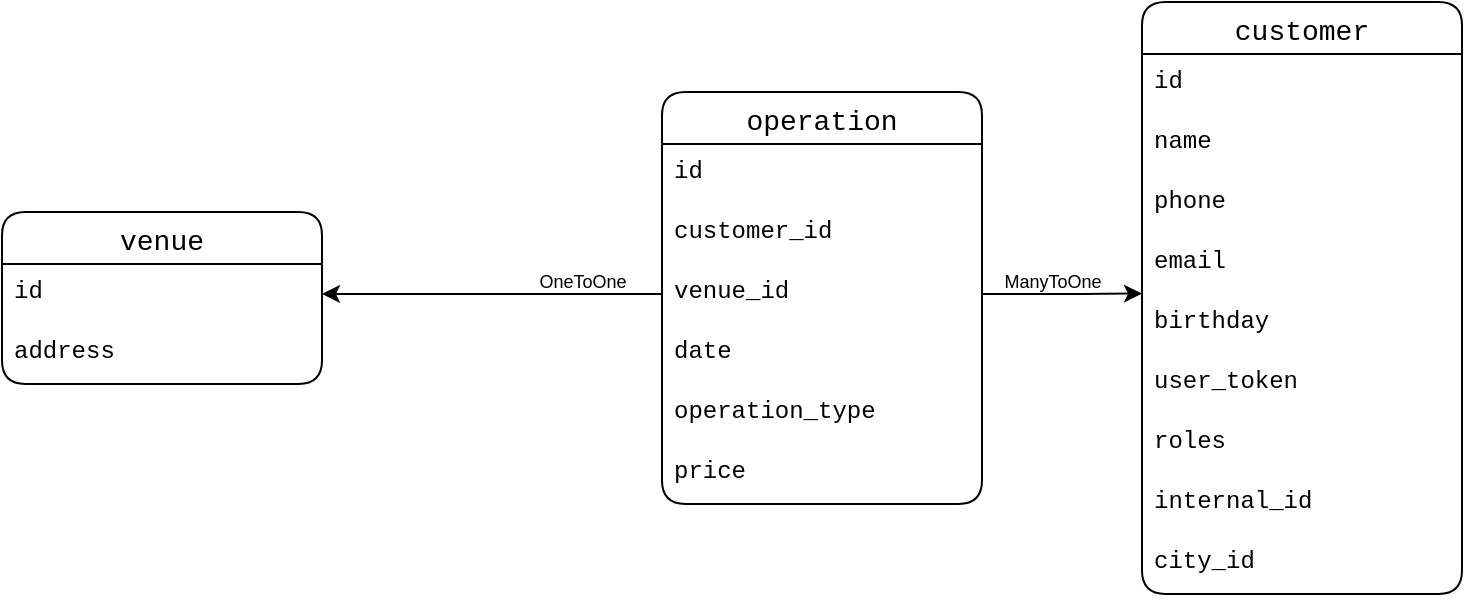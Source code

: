 <mxfile version="23.1.2" type="github">
  <diagram name="Страница — 1" id="3G9ePidd-nTciJlwCPwD">
    <mxGraphModel dx="1561" dy="689" grid="1" gridSize="10" guides="1" tooltips="1" connect="1" arrows="1" fold="1" page="0" pageScale="1" pageWidth="827" pageHeight="1169" math="0" shadow="0">
      <root>
        <mxCell id="0" />
        <mxCell id="1" parent="0" />
        <mxCell id="mF_ne-eX6m9Va1YnxL8q-21" value="venue" style="swimlane;fontStyle=0;childLayout=stackLayout;horizontal=1;startSize=26;horizontalStack=0;resizeParent=1;resizeParentMax=0;resizeLast=0;collapsible=1;marginBottom=0;align=center;fontSize=14;fontFamily=Courier New;rounded=1;" parent="1" vertex="1">
          <mxGeometry x="-350" y="400" width="160" height="86" as="geometry" />
        </mxCell>
        <mxCell id="mF_ne-eX6m9Va1YnxL8q-22" value="id" style="text;strokeColor=none;fillColor=none;spacingLeft=4;spacingRight=4;overflow=hidden;rotatable=0;points=[[0,0.5],[1,0.5]];portConstraint=eastwest;fontSize=12;whiteSpace=wrap;html=1;fontStyle=0;fontFamily=Courier New;rounded=1;" parent="mF_ne-eX6m9Va1YnxL8q-21" vertex="1">
          <mxGeometry y="26" width="160" height="30" as="geometry" />
        </mxCell>
        <mxCell id="mF_ne-eX6m9Va1YnxL8q-23" value="address" style="text;strokeColor=none;fillColor=none;spacingLeft=4;spacingRight=4;overflow=hidden;rotatable=0;points=[[0,0.5],[1,0.5]];portConstraint=eastwest;fontSize=12;whiteSpace=wrap;html=1;fontStyle=0;fontFamily=Courier New;rounded=1;" parent="mF_ne-eX6m9Va1YnxL8q-21" vertex="1">
          <mxGeometry y="56" width="160" height="30" as="geometry" />
        </mxCell>
        <mxCell id="mF_ne-eX6m9Va1YnxL8q-25" value="operation" style="swimlane;fontStyle=0;childLayout=stackLayout;horizontal=1;startSize=26;horizontalStack=0;resizeParent=1;resizeParentMax=0;resizeLast=0;collapsible=1;marginBottom=0;align=center;fontSize=14;fontFamily=Courier New;rounded=1;" parent="1" vertex="1">
          <mxGeometry x="-20" y="340" width="160" height="206" as="geometry" />
        </mxCell>
        <mxCell id="mF_ne-eX6m9Va1YnxL8q-26" value="id" style="text;strokeColor=none;fillColor=none;spacingLeft=4;spacingRight=4;overflow=hidden;rotatable=0;points=[[0,0.5],[1,0.5]];portConstraint=eastwest;fontSize=12;whiteSpace=wrap;html=1;fontStyle=0;fontFamily=Courier New;rounded=1;" parent="mF_ne-eX6m9Va1YnxL8q-25" vertex="1">
          <mxGeometry y="26" width="160" height="30" as="geometry" />
        </mxCell>
        <mxCell id="mF_ne-eX6m9Va1YnxL8q-27" value="customer_id" style="text;strokeColor=none;fillColor=none;spacingLeft=4;spacingRight=4;overflow=hidden;rotatable=0;points=[[0,0.5],[1,0.5]];portConstraint=eastwest;fontSize=12;whiteSpace=wrap;html=1;fontStyle=0;fontFamily=Courier New;rounded=1;" parent="mF_ne-eX6m9Va1YnxL8q-25" vertex="1">
          <mxGeometry y="56" width="160" height="30" as="geometry" />
        </mxCell>
        <mxCell id="mF_ne-eX6m9Va1YnxL8q-46" value="venue_id" style="text;strokeColor=none;fillColor=none;spacingLeft=4;spacingRight=4;overflow=hidden;rotatable=0;points=[[0,0.5],[1,0.5]];portConstraint=eastwest;fontSize=12;whiteSpace=wrap;html=1;fontStyle=0;fontFamily=Courier New;rounded=1;" parent="mF_ne-eX6m9Va1YnxL8q-25" vertex="1">
          <mxGeometry y="86" width="160" height="30" as="geometry" />
        </mxCell>
        <mxCell id="mF_ne-eX6m9Va1YnxL8q-28" value="date" style="text;strokeColor=none;fillColor=none;spacingLeft=4;spacingRight=4;overflow=hidden;rotatable=0;points=[[0,0.5],[1,0.5]];portConstraint=eastwest;fontSize=12;whiteSpace=wrap;html=1;fontStyle=0;fontFamily=Courier New;rounded=1;" parent="mF_ne-eX6m9Va1YnxL8q-25" vertex="1">
          <mxGeometry y="116" width="160" height="30" as="geometry" />
        </mxCell>
        <mxCell id="mF_ne-eX6m9Va1YnxL8q-29" value="operation_type" style="text;strokeColor=none;fillColor=none;spacingLeft=4;spacingRight=4;overflow=hidden;rotatable=0;points=[[0,0.5],[1,0.5]];portConstraint=eastwest;fontSize=12;whiteSpace=wrap;html=1;fontStyle=0;fontFamily=Courier New;rounded=1;" parent="mF_ne-eX6m9Va1YnxL8q-25" vertex="1">
          <mxGeometry y="146" width="160" height="30" as="geometry" />
        </mxCell>
        <mxCell id="mF_ne-eX6m9Va1YnxL8q-30" value="price" style="text;strokeColor=none;fillColor=none;spacingLeft=4;spacingRight=4;overflow=hidden;rotatable=0;points=[[0,0.5],[1,0.5]];portConstraint=eastwest;fontSize=12;whiteSpace=wrap;html=1;fontStyle=0;fontFamily=Courier New;rounded=1;" parent="mF_ne-eX6m9Va1YnxL8q-25" vertex="1">
          <mxGeometry y="176" width="160" height="30" as="geometry" />
        </mxCell>
        <mxCell id="mF_ne-eX6m9Va1YnxL8q-32" value="customer" style="swimlane;fontStyle=0;childLayout=stackLayout;horizontal=1;startSize=26;horizontalStack=0;resizeParent=1;resizeParentMax=0;resizeLast=0;collapsible=1;marginBottom=0;align=center;fontSize=14;fontFamily=Courier New;rounded=1;" parent="1" vertex="1">
          <mxGeometry x="220" y="295" width="160" height="296" as="geometry">
            <mxRectangle x="220" y="295" width="110" height="30" as="alternateBounds" />
          </mxGeometry>
        </mxCell>
        <mxCell id="mF_ne-eX6m9Va1YnxL8q-33" value="id" style="text;strokeColor=none;fillColor=none;spacingLeft=4;spacingRight=4;overflow=hidden;rotatable=0;points=[[0,0.5],[1,0.5]];portConstraint=eastwest;fontSize=12;whiteSpace=wrap;html=1;fontStyle=0;fontFamily=Courier New;rounded=1;" parent="mF_ne-eX6m9Va1YnxL8q-32" vertex="1">
          <mxGeometry y="26" width="160" height="30" as="geometry" />
        </mxCell>
        <mxCell id="mF_ne-eX6m9Va1YnxL8q-34" value="name" style="text;strokeColor=none;fillColor=none;spacingLeft=4;spacingRight=4;overflow=hidden;rotatable=0;points=[[0,0.5],[1,0.5]];portConstraint=eastwest;fontSize=12;whiteSpace=wrap;html=1;fontStyle=0;fontFamily=Courier New;rounded=1;" parent="mF_ne-eX6m9Va1YnxL8q-32" vertex="1">
          <mxGeometry y="56" width="160" height="30" as="geometry" />
        </mxCell>
        <mxCell id="mF_ne-eX6m9Va1YnxL8q-35" value="phone" style="text;strokeColor=none;fillColor=none;spacingLeft=4;spacingRight=4;overflow=hidden;rotatable=0;points=[[0,0.5],[1,0.5]];portConstraint=eastwest;fontSize=12;whiteSpace=wrap;html=1;fontStyle=0;fontFamily=Courier New;rounded=1;" parent="mF_ne-eX6m9Va1YnxL8q-32" vertex="1">
          <mxGeometry y="86" width="160" height="30" as="geometry" />
        </mxCell>
        <mxCell id="mF_ne-eX6m9Va1YnxL8q-36" value="email" style="text;strokeColor=none;fillColor=none;spacingLeft=4;spacingRight=4;overflow=hidden;rotatable=0;points=[[0,0.5],[1,0.5]];portConstraint=eastwest;fontSize=12;whiteSpace=wrap;html=1;fontStyle=0;fontFamily=Courier New;rounded=1;" parent="mF_ne-eX6m9Va1YnxL8q-32" vertex="1">
          <mxGeometry y="116" width="160" height="30" as="geometry" />
        </mxCell>
        <mxCell id="mF_ne-eX6m9Va1YnxL8q-37" value="birthday" style="text;strokeColor=none;fillColor=none;spacingLeft=4;spacingRight=4;overflow=hidden;rotatable=0;points=[[0,0.5],[1,0.5]];portConstraint=eastwest;fontSize=12;whiteSpace=wrap;html=1;fontStyle=0;fontFamily=Courier New;rounded=1;" parent="mF_ne-eX6m9Va1YnxL8q-32" vertex="1">
          <mxGeometry y="146" width="160" height="30" as="geometry" />
        </mxCell>
        <mxCell id="mF_ne-eX6m9Va1YnxL8q-38" value="user_token" style="text;strokeColor=none;fillColor=none;spacingLeft=4;spacingRight=4;overflow=hidden;rotatable=0;points=[[0,0.5],[1,0.5]];portConstraint=eastwest;fontSize=12;whiteSpace=wrap;html=1;fontStyle=0;fontFamily=Courier New;rounded=1;" parent="mF_ne-eX6m9Va1YnxL8q-32" vertex="1">
          <mxGeometry y="176" width="160" height="30" as="geometry" />
        </mxCell>
        <mxCell id="mF_ne-eX6m9Va1YnxL8q-39" value="roles" style="text;strokeColor=none;fillColor=none;spacingLeft=4;spacingRight=4;overflow=hidden;rotatable=0;points=[[0,0.5],[1,0.5]];portConstraint=eastwest;fontSize=12;whiteSpace=wrap;html=1;fontStyle=0;fontFamily=Courier New;rounded=1;" parent="mF_ne-eX6m9Va1YnxL8q-32" vertex="1">
          <mxGeometry y="206" width="160" height="30" as="geometry" />
        </mxCell>
        <mxCell id="mF_ne-eX6m9Va1YnxL8q-40" value="internal_id" style="text;strokeColor=none;fillColor=none;spacingLeft=4;spacingRight=4;overflow=hidden;rotatable=0;points=[[0,0.5],[1,0.5]];portConstraint=eastwest;fontSize=12;whiteSpace=wrap;html=1;fontStyle=0;fontFamily=Courier New;rounded=1;" parent="mF_ne-eX6m9Va1YnxL8q-32" vertex="1">
          <mxGeometry y="236" width="160" height="30" as="geometry" />
        </mxCell>
        <mxCell id="mF_ne-eX6m9Va1YnxL8q-41" value="city_id" style="text;strokeColor=none;fillColor=none;spacingLeft=4;spacingRight=4;overflow=hidden;rotatable=0;points=[[0,0.5],[1,0.5]];portConstraint=eastwest;fontSize=12;whiteSpace=wrap;html=1;fontStyle=0;fontFamily=Courier New;rounded=1;" parent="mF_ne-eX6m9Va1YnxL8q-32" vertex="1">
          <mxGeometry y="266" width="160" height="30" as="geometry" />
        </mxCell>
        <mxCell id="eEywm7iRKF_no60kpqab-8" style="edgeStyle=orthogonalEdgeStyle;rounded=1;orthogonalLoop=1;jettySize=auto;html=1;entryX=1;entryY=0.5;entryDx=0;entryDy=0;fontStyle=0;fontFamily=Courier New;" parent="1" source="mF_ne-eX6m9Va1YnxL8q-46" target="mF_ne-eX6m9Va1YnxL8q-22" edge="1">
          <mxGeometry relative="1" as="geometry" />
        </mxCell>
        <mxCell id="eEywm7iRKF_no60kpqab-9" style="edgeStyle=orthogonalEdgeStyle;rounded=1;orthogonalLoop=1;jettySize=auto;html=1;exitX=1;exitY=0.5;exitDx=0;exitDy=0;fontStyle=0;fontFamily=Courier New;" parent="1" source="mF_ne-eX6m9Va1YnxL8q-46" edge="1">
          <mxGeometry relative="1" as="geometry">
            <mxPoint x="220" y="440.76" as="targetPoint" />
            <mxPoint x="150" y="440.749" as="sourcePoint" />
          </mxGeometry>
        </mxCell>
        <mxCell id="-QB8rH97qK7GEDf9J-Ux-1" value="OneToOne" style="text;html=1;align=center;verticalAlign=middle;resizable=0;points=[];autosize=1;strokeColor=none;fillColor=none;fontSize=9;" parent="1" vertex="1">
          <mxGeometry x="-95" y="425" width="70" height="20" as="geometry" />
        </mxCell>
        <mxCell id="-QB8rH97qK7GEDf9J-Ux-3" value="ManyToOne" style="text;html=1;align=center;verticalAlign=middle;resizable=0;points=[];autosize=1;strokeColor=none;fillColor=none;fontSize=9;" parent="1" vertex="1">
          <mxGeometry x="140" y="425" width="70" height="20" as="geometry" />
        </mxCell>
      </root>
    </mxGraphModel>
  </diagram>
</mxfile>
